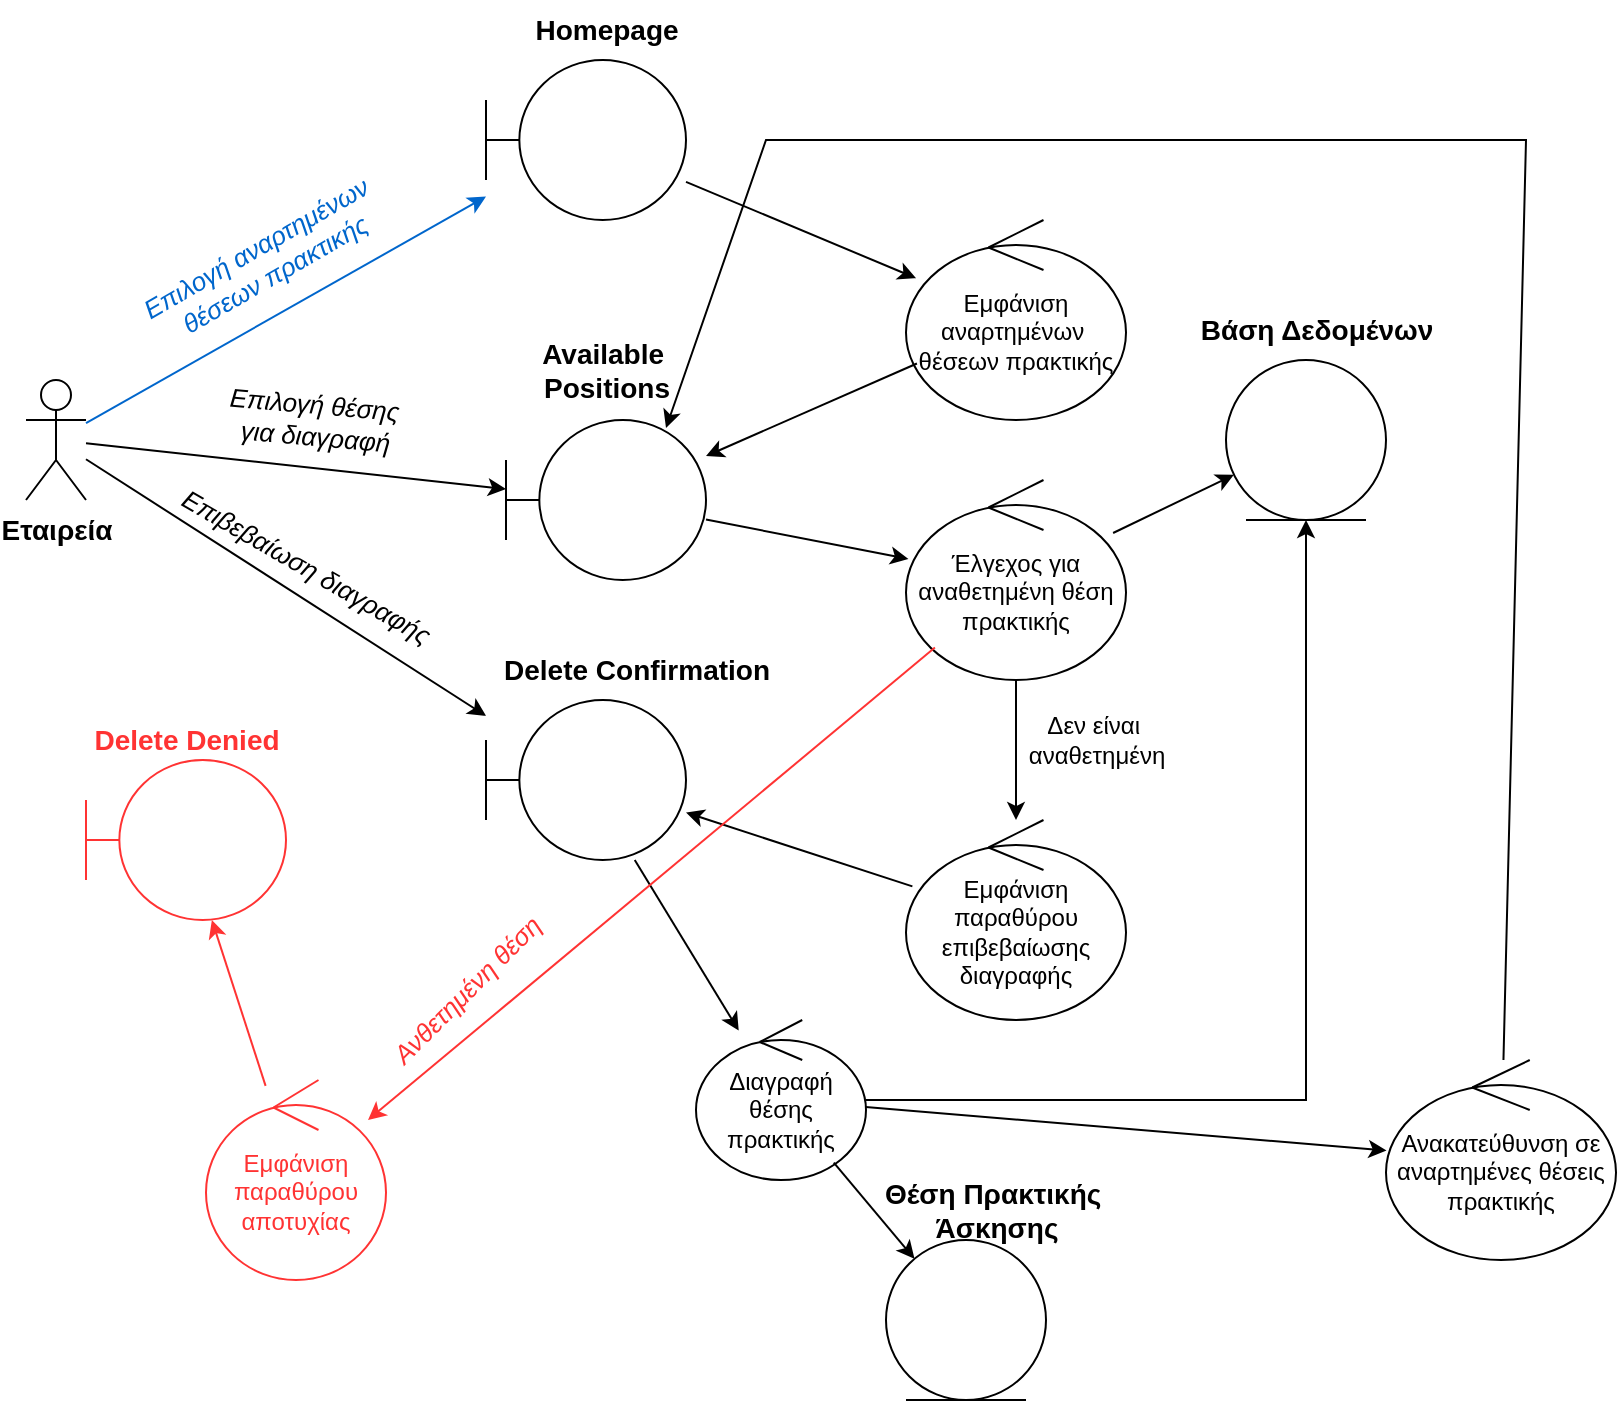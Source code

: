 <mxfile version="26.2.14">
  <diagram name="Page-1" id="qfduJAQ9tqtmnZnXwY1I">
    <mxGraphModel dx="1426" dy="897" grid="1" gridSize="10" guides="1" tooltips="1" connect="1" arrows="1" fold="1" page="1" pageScale="1" pageWidth="850" pageHeight="1100" math="0" shadow="0">
      <root>
        <mxCell id="0" />
        <mxCell id="1" parent="0" />
        <mxCell id="APVe44l5nV8UaU4UrbHo-1" value="&lt;span style=&quot;font-size: 14px;&quot;&gt;&lt;b&gt;Εταιρεία&lt;/b&gt;&lt;/span&gt;" style="shape=umlActor;verticalLabelPosition=bottom;verticalAlign=top;html=1;outlineConnect=0;" vertex="1" parent="1">
          <mxGeometry x="20" y="370" width="30" height="60" as="geometry" />
        </mxCell>
        <mxCell id="APVe44l5nV8UaU4UrbHo-2" value="" style="shape=umlBoundary;whiteSpace=wrap;html=1;" vertex="1" parent="1">
          <mxGeometry x="250" y="210" width="100" height="80" as="geometry" />
        </mxCell>
        <mxCell id="APVe44l5nV8UaU4UrbHo-3" value="Homepage" style="text;html=1;align=center;verticalAlign=middle;resizable=0;points=[];autosize=1;strokeColor=none;fillColor=none;fontSize=14;fontStyle=1" vertex="1" parent="1">
          <mxGeometry x="265" y="180" width="90" height="30" as="geometry" />
        </mxCell>
        <mxCell id="APVe44l5nV8UaU4UrbHo-4" value="" style="endArrow=classic;html=1;rounded=0;strokeColor=#0066CC;" edge="1" parent="1" target="APVe44l5nV8UaU4UrbHo-2" source="APVe44l5nV8UaU4UrbHo-1">
          <mxGeometry width="50" height="50" relative="1" as="geometry">
            <mxPoint x="75" y="403" as="sourcePoint" />
            <mxPoint x="325" y="378" as="targetPoint" />
          </mxGeometry>
        </mxCell>
        <mxCell id="APVe44l5nV8UaU4UrbHo-5" value="Επιλογή αναρτημένων&amp;nbsp;&lt;div&gt;θέσεων πρακτικής&lt;/div&gt;" style="text;html=1;align=center;verticalAlign=middle;resizable=0;points=[];autosize=1;strokeColor=none;fillColor=none;fontStyle=2;fontSize=13;rotation=-30;fontColor=#0066CC;" vertex="1" parent="1">
          <mxGeometry x="60" y="290" width="160" height="40" as="geometry" />
        </mxCell>
        <mxCell id="APVe44l5nV8UaU4UrbHo-6" value="Εμφάνιση αναρτημένων&amp;nbsp; θέσεων πρακτικής" style="ellipse;shape=umlControl;whiteSpace=wrap;html=1;fontStyle=0" vertex="1" parent="1">
          <mxGeometry x="460" y="290" width="110" height="100" as="geometry" />
        </mxCell>
        <mxCell id="APVe44l5nV8UaU4UrbHo-7" value="" style="shape=umlBoundary;whiteSpace=wrap;html=1;" vertex="1" parent="1">
          <mxGeometry x="260" y="390" width="100" height="80" as="geometry" />
        </mxCell>
        <mxCell id="APVe44l5nV8UaU4UrbHo-8" value="Available&amp;nbsp;&lt;div&gt;Positions&lt;/div&gt;" style="text;html=1;align=center;verticalAlign=middle;resizable=0;points=[];autosize=1;strokeColor=none;fillColor=none;fontSize=14;fontStyle=1" vertex="1" parent="1">
          <mxGeometry x="270" y="340" width="80" height="50" as="geometry" />
        </mxCell>
        <mxCell id="APVe44l5nV8UaU4UrbHo-9" value="" style="endArrow=classic;html=1;rounded=0;" edge="1" parent="1" source="APVe44l5nV8UaU4UrbHo-6" target="APVe44l5nV8UaU4UrbHo-7">
          <mxGeometry width="50" height="50" relative="1" as="geometry">
            <mxPoint x="400" y="490" as="sourcePoint" />
            <mxPoint x="450" y="440" as="targetPoint" />
          </mxGeometry>
        </mxCell>
        <mxCell id="APVe44l5nV8UaU4UrbHo-10" value="" style="endArrow=classic;html=1;rounded=0;" edge="1" parent="1" source="APVe44l5nV8UaU4UrbHo-2" target="APVe44l5nV8UaU4UrbHo-6">
          <mxGeometry width="50" height="50" relative="1" as="geometry">
            <mxPoint x="231" y="254" as="sourcePoint" />
            <mxPoint x="450" y="440" as="targetPoint" />
          </mxGeometry>
        </mxCell>
        <mxCell id="APVe44l5nV8UaU4UrbHo-11" value="" style="endArrow=classic;html=1;rounded=0;" edge="1" parent="1" source="APVe44l5nV8UaU4UrbHo-1" target="APVe44l5nV8UaU4UrbHo-7">
          <mxGeometry width="50" height="50" relative="1" as="geometry">
            <mxPoint x="400" y="490" as="sourcePoint" />
            <mxPoint x="450" y="440" as="targetPoint" />
          </mxGeometry>
        </mxCell>
        <mxCell id="APVe44l5nV8UaU4UrbHo-12" value="Επιλογή θέσης&amp;nbsp;&lt;div&gt;για διαγραφή&lt;/div&gt;" style="text;html=1;align=center;verticalAlign=middle;resizable=0;points=[];autosize=1;strokeColor=none;fillColor=none;fontSize=13;fontStyle=2;rotation=5;" vertex="1" parent="1">
          <mxGeometry x="110" y="370" width="110" height="40" as="geometry" />
        </mxCell>
        <mxCell id="APVe44l5nV8UaU4UrbHo-14" value="Έλγεχος για αναθετημένη θέση πρακτικής" style="ellipse;shape=umlControl;whiteSpace=wrap;html=1;fontStyle=0" vertex="1" parent="1">
          <mxGeometry x="460" y="420" width="110" height="100" as="geometry" />
        </mxCell>
        <mxCell id="APVe44l5nV8UaU4UrbHo-15" value="" style="endArrow=classic;html=1;rounded=0;" edge="1" parent="1" source="APVe44l5nV8UaU4UrbHo-7" target="APVe44l5nV8UaU4UrbHo-14">
          <mxGeometry width="50" height="50" relative="1" as="geometry">
            <mxPoint x="400" y="490" as="sourcePoint" />
            <mxPoint x="450" y="440" as="targetPoint" />
          </mxGeometry>
        </mxCell>
        <mxCell id="APVe44l5nV8UaU4UrbHo-16" value="" style="ellipse;shape=umlEntity;whiteSpace=wrap;html=1;" vertex="1" parent="1">
          <mxGeometry x="620" y="360" width="80" height="80" as="geometry" />
        </mxCell>
        <mxCell id="APVe44l5nV8UaU4UrbHo-17" value="Βάση Δεδομένων" style="text;html=1;align=center;verticalAlign=middle;resizable=0;points=[];autosize=1;strokeColor=none;fillColor=none;fontSize=14;fontStyle=1" vertex="1" parent="1">
          <mxGeometry x="600" y="330" width="130" height="30" as="geometry" />
        </mxCell>
        <mxCell id="APVe44l5nV8UaU4UrbHo-20" value="" style="endArrow=classic;html=1;rounded=0;" edge="1" parent="1" source="APVe44l5nV8UaU4UrbHo-14" target="APVe44l5nV8UaU4UrbHo-16">
          <mxGeometry width="50" height="50" relative="1" as="geometry">
            <mxPoint x="400" y="490" as="sourcePoint" />
            <mxPoint x="450" y="440" as="targetPoint" />
          </mxGeometry>
        </mxCell>
        <mxCell id="APVe44l5nV8UaU4UrbHo-21" value="Εμφάνιση παραθύρου επιβεβαίωσης διαγραφής" style="ellipse;shape=umlControl;whiteSpace=wrap;html=1;fontStyle=0" vertex="1" parent="1">
          <mxGeometry x="460" y="590" width="110" height="100" as="geometry" />
        </mxCell>
        <mxCell id="APVe44l5nV8UaU4UrbHo-22" value="" style="endArrow=classic;html=1;rounded=0;" edge="1" parent="1" source="APVe44l5nV8UaU4UrbHo-14" target="APVe44l5nV8UaU4UrbHo-21">
          <mxGeometry width="50" height="50" relative="1" as="geometry">
            <mxPoint x="400" y="490" as="sourcePoint" />
            <mxPoint x="450" y="440" as="targetPoint" />
          </mxGeometry>
        </mxCell>
        <mxCell id="APVe44l5nV8UaU4UrbHo-23" value="Δεν είναι&amp;nbsp;&lt;div&gt;αναθετημένη&lt;/div&gt;" style="text;html=1;align=center;verticalAlign=middle;resizable=0;points=[];autosize=1;strokeColor=none;fillColor=none;" vertex="1" parent="1">
          <mxGeometry x="510" y="530" width="90" height="40" as="geometry" />
        </mxCell>
        <mxCell id="APVe44l5nV8UaU4UrbHo-24" value="" style="shape=umlBoundary;whiteSpace=wrap;html=1;" vertex="1" parent="1">
          <mxGeometry x="250" y="530" width="100" height="80" as="geometry" />
        </mxCell>
        <mxCell id="APVe44l5nV8UaU4UrbHo-25" value="" style="endArrow=classic;html=1;rounded=0;" edge="1" parent="1" source="APVe44l5nV8UaU4UrbHo-21" target="APVe44l5nV8UaU4UrbHo-24">
          <mxGeometry width="50" height="50" relative="1" as="geometry">
            <mxPoint x="400" y="490" as="sourcePoint" />
            <mxPoint x="450" y="440" as="targetPoint" />
          </mxGeometry>
        </mxCell>
        <mxCell id="APVe44l5nV8UaU4UrbHo-26" value="" style="endArrow=classic;html=1;rounded=0;" edge="1" parent="1" source="APVe44l5nV8UaU4UrbHo-1" target="APVe44l5nV8UaU4UrbHo-24">
          <mxGeometry width="50" height="50" relative="1" as="geometry">
            <mxPoint x="400" y="490" as="sourcePoint" />
            <mxPoint x="450" y="440" as="targetPoint" />
          </mxGeometry>
        </mxCell>
        <mxCell id="APVe44l5nV8UaU4UrbHo-27" value="Delete Confirmation" style="text;html=1;align=center;verticalAlign=middle;resizable=0;points=[];autosize=1;strokeColor=none;fillColor=none;fontSize=14;fontStyle=1" vertex="1" parent="1">
          <mxGeometry x="250" y="500" width="150" height="30" as="geometry" />
        </mxCell>
        <mxCell id="APVe44l5nV8UaU4UrbHo-28" value="Επιβεβαίωση διαγραφής" style="text;html=1;align=center;verticalAlign=middle;resizable=0;points=[];autosize=1;strokeColor=none;fillColor=none;fontStyle=2;fontSize=13;rotation=30;" vertex="1" parent="1">
          <mxGeometry x="75" y="448" width="170" height="30" as="geometry" />
        </mxCell>
        <mxCell id="APVe44l5nV8UaU4UrbHo-29" value="Διαγραφή θέσης πρακτικής" style="ellipse;shape=umlControl;whiteSpace=wrap;html=1;fontStyle=0" vertex="1" parent="1">
          <mxGeometry x="355" y="690" width="85" height="80" as="geometry" />
        </mxCell>
        <mxCell id="APVe44l5nV8UaU4UrbHo-30" value="" style="endArrow=classic;html=1;rounded=0;" edge="1" parent="1" source="APVe44l5nV8UaU4UrbHo-24" target="APVe44l5nV8UaU4UrbHo-29">
          <mxGeometry width="50" height="50" relative="1" as="geometry">
            <mxPoint x="400" y="490" as="sourcePoint" />
            <mxPoint x="450" y="440" as="targetPoint" />
          </mxGeometry>
        </mxCell>
        <mxCell id="APVe44l5nV8UaU4UrbHo-31" value="" style="endArrow=classic;html=1;rounded=0;" edge="1" parent="1" source="APVe44l5nV8UaU4UrbHo-29" target="APVe44l5nV8UaU4UrbHo-16">
          <mxGeometry width="50" height="50" relative="1" as="geometry">
            <mxPoint x="400" y="490" as="sourcePoint" />
            <mxPoint x="450" y="440" as="targetPoint" />
            <Array as="points">
              <mxPoint x="660" y="730" />
            </Array>
          </mxGeometry>
        </mxCell>
        <mxCell id="APVe44l5nV8UaU4UrbHo-34" value="Ανακατεύθυνση σε αναρτημένες θέσεις πρακτικής" style="ellipse;shape=umlControl;whiteSpace=wrap;html=1;fontStyle=0" vertex="1" parent="1">
          <mxGeometry x="700" y="710" width="115" height="100" as="geometry" />
        </mxCell>
        <mxCell id="APVe44l5nV8UaU4UrbHo-35" value="" style="endArrow=classic;html=1;rounded=0;" edge="1" parent="1" source="APVe44l5nV8UaU4UrbHo-29" target="APVe44l5nV8UaU4UrbHo-34">
          <mxGeometry width="50" height="50" relative="1" as="geometry">
            <mxPoint x="400" y="490" as="sourcePoint" />
            <mxPoint x="450" y="440" as="targetPoint" />
          </mxGeometry>
        </mxCell>
        <mxCell id="APVe44l5nV8UaU4UrbHo-36" value="" style="endArrow=classic;html=1;rounded=0;entryX=0.8;entryY=0.05;entryDx=0;entryDy=0;entryPerimeter=0;" edge="1" parent="1" source="APVe44l5nV8UaU4UrbHo-34" target="APVe44l5nV8UaU4UrbHo-7">
          <mxGeometry width="50" height="50" relative="1" as="geometry">
            <mxPoint x="792.187" y="701.806" as="sourcePoint" />
            <mxPoint x="400" y="240" as="targetPoint" />
            <Array as="points">
              <mxPoint x="770" y="250" />
              <mxPoint x="570" y="250" />
              <mxPoint x="390" y="250" />
            </Array>
          </mxGeometry>
        </mxCell>
        <mxCell id="APVe44l5nV8UaU4UrbHo-37" value="Εμφάνιση παραθύρου αποτυχίας" style="ellipse;shape=umlControl;whiteSpace=wrap;html=1;fontStyle=0;strokeColor=light-dark(#FF3333,#ED0202);fontColor=light-dark(#FF3333,#ED0202);" vertex="1" parent="1">
          <mxGeometry x="110" y="720" width="90" height="100" as="geometry" />
        </mxCell>
        <mxCell id="APVe44l5nV8UaU4UrbHo-38" value="" style="endArrow=classic;html=1;rounded=0;fontColor=light-dark(#FF3333,#ED0202);strokeColor=light-dark(#FF3333,#ED0202);" edge="1" parent="1" source="APVe44l5nV8UaU4UrbHo-14" target="APVe44l5nV8UaU4UrbHo-37">
          <mxGeometry width="50" height="50" relative="1" as="geometry">
            <mxPoint x="400" y="490" as="sourcePoint" />
            <mxPoint x="450" y="440" as="targetPoint" />
          </mxGeometry>
        </mxCell>
        <mxCell id="APVe44l5nV8UaU4UrbHo-39" value="Ανθετημένη θέση" style="text;html=1;align=center;verticalAlign=middle;resizable=0;points=[];autosize=1;strokeColor=none;fillColor=none;fontSize=13;fontStyle=2;rotation=-45;fontColor=light-dark(#FF3333,#ED0202);" vertex="1" parent="1">
          <mxGeometry x="180" y="660" width="120" height="30" as="geometry" />
        </mxCell>
        <mxCell id="APVe44l5nV8UaU4UrbHo-40" value="" style="shape=umlBoundary;whiteSpace=wrap;html=1;fontColor=light-dark(#FF3333,#ED0202);strokeColor=light-dark(#FF3333,#ED0202);" vertex="1" parent="1">
          <mxGeometry x="50" y="560" width="100" height="80" as="geometry" />
        </mxCell>
        <mxCell id="APVe44l5nV8UaU4UrbHo-41" value="" style="endArrow=classic;html=1;rounded=0;strokeColor=light-dark(#FF3333,#ED0202);" edge="1" parent="1" source="APVe44l5nV8UaU4UrbHo-37" target="APVe44l5nV8UaU4UrbHo-40">
          <mxGeometry width="50" height="50" relative="1" as="geometry">
            <mxPoint x="400" y="490" as="sourcePoint" />
            <mxPoint x="450" y="440" as="targetPoint" />
          </mxGeometry>
        </mxCell>
        <mxCell id="APVe44l5nV8UaU4UrbHo-42" value="Delete Denied" style="text;html=1;align=center;verticalAlign=middle;resizable=0;points=[];autosize=1;strokeColor=none;fillColor=none;fontSize=14;fontStyle=1;fontColor=light-dark(#FF3333,#ED0202);" vertex="1" parent="1">
          <mxGeometry x="45" y="535" width="110" height="30" as="geometry" />
        </mxCell>
        <mxCell id="APVe44l5nV8UaU4UrbHo-43" value="" style="ellipse;shape=umlEntity;whiteSpace=wrap;html=1;" vertex="1" parent="1">
          <mxGeometry x="450" y="800" width="80" height="80" as="geometry" />
        </mxCell>
        <mxCell id="APVe44l5nV8UaU4UrbHo-44" value="Θέση Πρακτικής&amp;nbsp;&lt;div&gt;Άσκησης&lt;/div&gt;" style="text;html=1;align=center;verticalAlign=middle;resizable=0;points=[];autosize=1;strokeColor=none;fillColor=none;fontSize=14;fontStyle=1" vertex="1" parent="1">
          <mxGeometry x="440" y="760" width="130" height="50" as="geometry" />
        </mxCell>
        <mxCell id="APVe44l5nV8UaU4UrbHo-45" value="" style="endArrow=classic;html=1;rounded=0;" edge="1" parent="1" source="APVe44l5nV8UaU4UrbHo-29" target="APVe44l5nV8UaU4UrbHo-43">
          <mxGeometry width="50" height="50" relative="1" as="geometry">
            <mxPoint x="400" y="490" as="sourcePoint" />
            <mxPoint x="450" y="440" as="targetPoint" />
          </mxGeometry>
        </mxCell>
      </root>
    </mxGraphModel>
  </diagram>
</mxfile>
